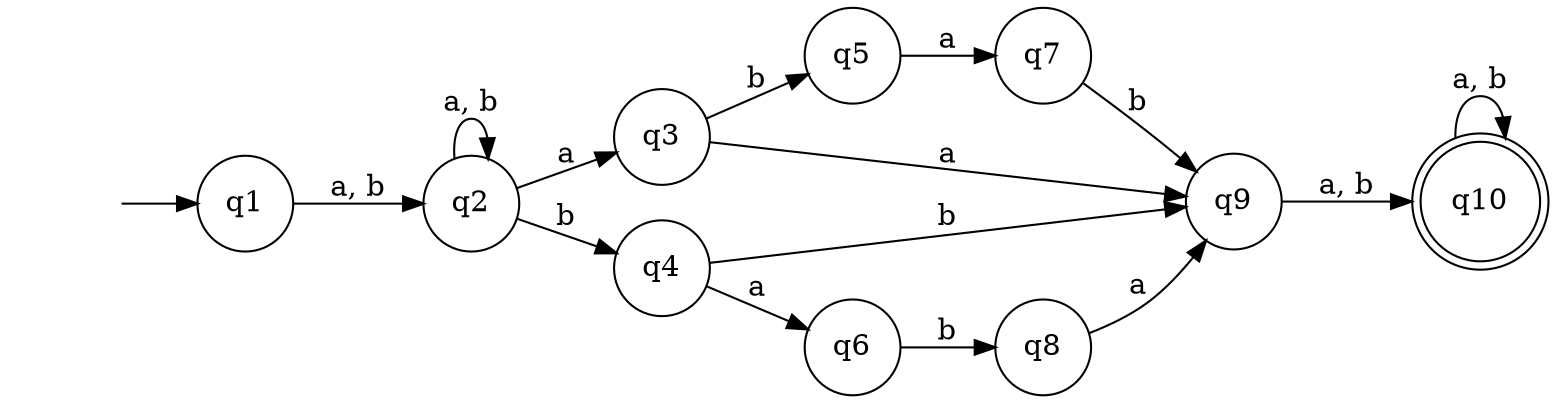 digraph G3_5 {
    # НКА (a + b)^+(aa ++ bb + abab + baba)(a + b)^+ 
    rankdir = "LR";
    node [shape = "none"]; "";
    node [shape = "doublecircle"]; q10;
    node [shape = "circle"];
    "" -> q1;
    q1 -> q2 [label = "a, b"];
    q2 -> q2 [label = "a, b"];
    q2 -> q3 [label = "a"];
    q2 -> q4 [label = "b"];
    q3 -> q5 [label = "b"];
    q3 -> q9 [label = "a"];
    q4 -> q9 [label = "b"];
    q4 -> q6 [label = "a"];
    q5 -> q7 [label = "a"];
    q6 -> q8 [label = "b"];
    q7 -> q9 [label = "b"];
    q8 -> q9 [label = "a"];
    q9 -> q10 [label = "a, b"];
    q10 -> q10 [label = "a, b"];

}
